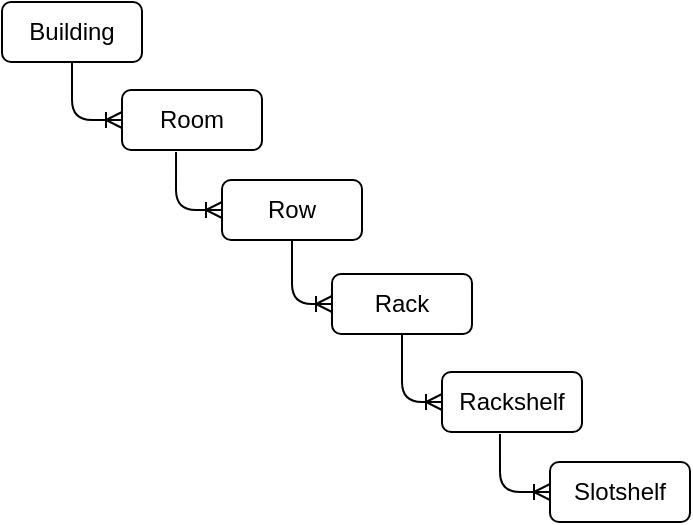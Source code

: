 <mxfile version="13.6.3" type="github">
  <diagram id="R2lEEEUBdFMjLlhIrx00" name="Page-1">
    <mxGraphModel dx="868" dy="482" grid="1" gridSize="10" guides="1" tooltips="1" connect="1" arrows="1" fold="1" page="1" pageScale="1" pageWidth="850" pageHeight="1100" math="0" shadow="0" extFonts="Permanent Marker^https://fonts.googleapis.com/css?family=Permanent+Marker">
      <root>
        <mxCell id="0" />
        <mxCell id="1" parent="0" />
        <mxCell id="aUK7VGP08PDLoWHzHucG-1" value="Building" style="rounded=1;whiteSpace=wrap;html=1;" vertex="1" parent="1">
          <mxGeometry x="110" y="20" width="70" height="30" as="geometry" />
        </mxCell>
        <mxCell id="aUK7VGP08PDLoWHzHucG-2" value="Room" style="rounded=1;whiteSpace=wrap;html=1;" vertex="1" parent="1">
          <mxGeometry x="170" y="64" width="70" height="30" as="geometry" />
        </mxCell>
        <mxCell id="aUK7VGP08PDLoWHzHucG-3" value="" style="edgeStyle=orthogonalEdgeStyle;fontSize=12;html=1;endArrow=ERoneToMany;exitX=0.5;exitY=1;exitDx=0;exitDy=0;entryX=0;entryY=0.5;entryDx=0;entryDy=0;" edge="1" parent="1" source="aUK7VGP08PDLoWHzHucG-1" target="aUK7VGP08PDLoWHzHucG-2">
          <mxGeometry width="100" height="100" relative="1" as="geometry">
            <mxPoint x="370" y="300" as="sourcePoint" />
            <mxPoint x="470" y="200" as="targetPoint" />
          </mxGeometry>
        </mxCell>
        <mxCell id="aUK7VGP08PDLoWHzHucG-4" value="Row" style="rounded=1;whiteSpace=wrap;html=1;" vertex="1" parent="1">
          <mxGeometry x="220" y="109" width="70" height="30" as="geometry" />
        </mxCell>
        <mxCell id="aUK7VGP08PDLoWHzHucG-5" value="" style="edgeStyle=orthogonalEdgeStyle;fontSize=12;html=1;endArrow=ERoneToMany;exitX=0.386;exitY=1.033;exitDx=0;exitDy=0;entryX=0;entryY=0.5;entryDx=0;entryDy=0;exitPerimeter=0;" edge="1" parent="1" source="aUK7VGP08PDLoWHzHucG-2" target="aUK7VGP08PDLoWHzHucG-4">
          <mxGeometry width="100" height="100" relative="1" as="geometry">
            <mxPoint x="145" y="120" as="sourcePoint" />
            <mxPoint x="170" y="149" as="targetPoint" />
          </mxGeometry>
        </mxCell>
        <mxCell id="aUK7VGP08PDLoWHzHucG-6" value="Rack" style="rounded=1;whiteSpace=wrap;html=1;" vertex="1" parent="1">
          <mxGeometry x="275" y="156" width="70" height="30" as="geometry" />
        </mxCell>
        <mxCell id="aUK7VGP08PDLoWHzHucG-8" value="" style="edgeStyle=orthogonalEdgeStyle;fontSize=12;html=1;endArrow=ERoneToMany;entryX=0;entryY=0.5;entryDx=0;entryDy=0;" edge="1" parent="1" source="aUK7VGP08PDLoWHzHucG-4" target="aUK7VGP08PDLoWHzHucG-6">
          <mxGeometry width="100" height="100" relative="1" as="geometry">
            <mxPoint x="260" y="140" as="sourcePoint" />
            <mxPoint x="230" y="134" as="targetPoint" />
          </mxGeometry>
        </mxCell>
        <mxCell id="aUK7VGP08PDLoWHzHucG-9" value="Rackshelf" style="rounded=1;whiteSpace=wrap;html=1;" vertex="1" parent="1">
          <mxGeometry x="330" y="205" width="70" height="30" as="geometry" />
        </mxCell>
        <mxCell id="aUK7VGP08PDLoWHzHucG-10" value="" style="edgeStyle=orthogonalEdgeStyle;fontSize=12;html=1;endArrow=ERoneToMany;entryX=0;entryY=0.5;entryDx=0;entryDy=0;exitX=0.5;exitY=1;exitDx=0;exitDy=0;" edge="1" parent="1" source="aUK7VGP08PDLoWHzHucG-6" target="aUK7VGP08PDLoWHzHucG-9">
          <mxGeometry width="100" height="100" relative="1" as="geometry">
            <mxPoint x="265" y="149" as="sourcePoint" />
            <mxPoint x="285" y="181" as="targetPoint" />
          </mxGeometry>
        </mxCell>
        <mxCell id="aUK7VGP08PDLoWHzHucG-12" value="Slotshelf" style="rounded=1;whiteSpace=wrap;html=1;" vertex="1" parent="1">
          <mxGeometry x="384" y="250" width="70" height="30" as="geometry" />
        </mxCell>
        <mxCell id="aUK7VGP08PDLoWHzHucG-13" value="" style="edgeStyle=orthogonalEdgeStyle;fontSize=12;html=1;endArrow=ERoneToMany;exitX=0.414;exitY=1.033;exitDx=0;exitDy=0;exitPerimeter=0;entryX=0;entryY=0.5;entryDx=0;entryDy=0;" edge="1" parent="1" source="aUK7VGP08PDLoWHzHucG-9" target="aUK7VGP08PDLoWHzHucG-12">
          <mxGeometry width="100" height="100" relative="1" as="geometry">
            <mxPoint x="320" y="196" as="sourcePoint" />
            <mxPoint x="320" y="300" as="targetPoint" />
          </mxGeometry>
        </mxCell>
      </root>
    </mxGraphModel>
  </diagram>
</mxfile>
